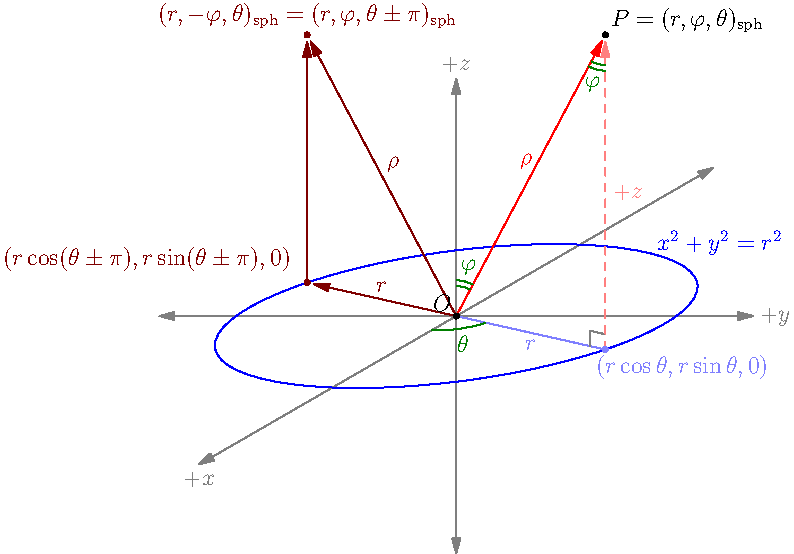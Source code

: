 import geometry;
usepackage("amsmath");

size(14cm);
draw((-5,0)--(5,0), grey, Arrows);
draw(5*dir(30)--5*dir(210), grey, Arrows);
draw((0,-4)--(0,4), grey, Arrows);
label("$+x$", 5*dir(210), dir(-90), grey);
label("$+y$", (5,0), dir(0), grey);
label("$+z$", (0,4), dir(90), grey);

real r1 = 3 * 1.36602540378444;
real r2 = 3 * 0.366025403784439;
real theta = 90/pi * 0.261799387799149;

path g = rotate(theta)*ellipse((0,0),r1,r2);
draw(g, blue);

pair O = (0,0);
pair K = arcpoint(g, -2);
label("$x^2+y^2=r^2$", arcpoint(g,1), dir(30), blue);
draw("$r$", O--K, dir(-90), lightblue);
draw("$\theta$", scale(0.2)*subpath(g,2.64,3.38), dir(-70), deepgreen);
pair K1 = 0.9*K;
pair K2 = K + 0.1 * dir(90) * abs(K);
draw(K1--(K1+K2-K)--K2, grey);

// right angle mark at K
pair K1 = 0.9*K;
pair K2 = K + 0.1 * dir(90) * abs(K);
draw(K1--(K1+K2-K)--K2, grey);

pair P = K + 5.3 * dir(90);
draw("$+z$", K--P, dir(0), lightred+dashed, EndArrow, EndMargin);

draw("$\rho$", O--P, dir(110), red, EndArrow, EndMargin);
markangle(radius=15,n=2,"$\varphi$", P, O, (0,1), deepgreen);
markangle(radius=15,n=2,"$\varphi$", O, P, K, deepgreen);

pair L = -K;
pair Q = 2*L+P - (0,2*L.y);
draw("$\rho$", O--Q, dir(40), brown, EndArrow, EndMargin);
draw(O--L, brown, EndArrow, EndMargin);
draw(L--Q, brown, EndArrow, EndMargin);
label("$r$", O--L, dir(90), brown);

dot("$(r \cos \theta, r \sin \theta, 0)$", K, dir(310), lightblue);
dot("$P = (r, \varphi, \theta)_{\text{sph}}$", P, dir(40), black);
dot("$O$", O, dir(135));
dot(L, brown);
dot("$(r \cos (\theta \pm \pi), r \sin (\theta \pm \pi), 0)$", L, 3*dir(140), brown);
dot("$(r, -\varphi, \theta)_{\text{sph}} = (r, \varphi, \theta \pm \pi)_{\text{sph}}$", Q, dir(90), brown);
